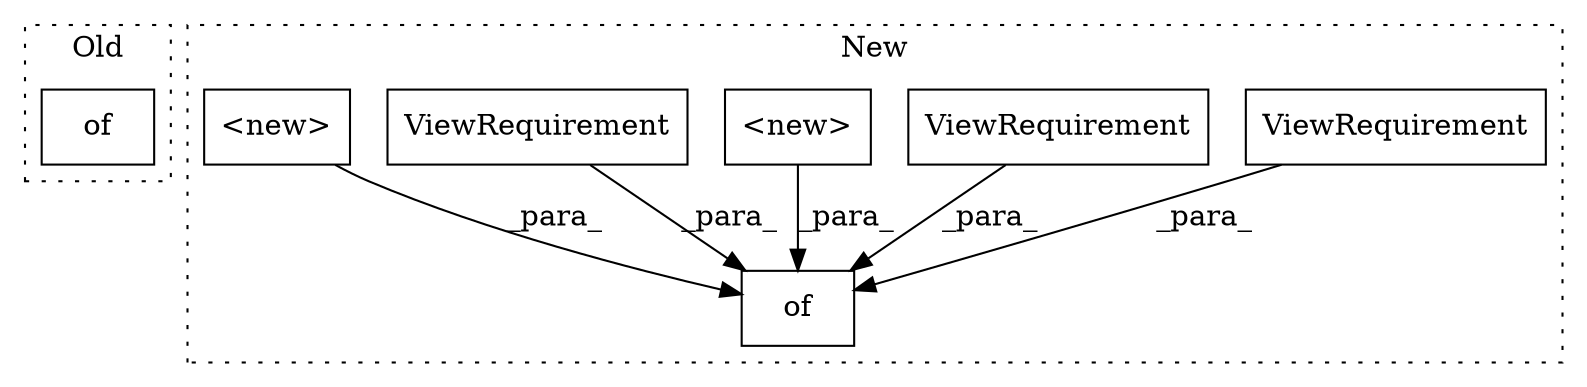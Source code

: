 digraph G {
subgraph cluster0 {
1 [label="of" a="32" s="1389" l="4" shape="box"];
label = "Old";
style="dotted";
}
subgraph cluster1 {
2 [label="ViewRequirement" a="32" s="1484" l="17" shape="box"];
3 [label="of" a="32" s="1459,1739" l="3,1" shape="box"];
4 [label="ViewRequirement" a="32" s="1589" l="17" shape="box"];
5 [label="<new>" a="14" s="1692" l="29" shape="box"];
6 [label="ViewRequirement" a="32" s="1631" l="17" shape="box"];
7 [label="<new>" a="14" s="1462" l="21" shape="box"];
label = "New";
style="dotted";
}
2 -> 3 [label="_para_"];
4 -> 3 [label="_para_"];
5 -> 3 [label="_para_"];
6 -> 3 [label="_para_"];
7 -> 3 [label="_para_"];
}